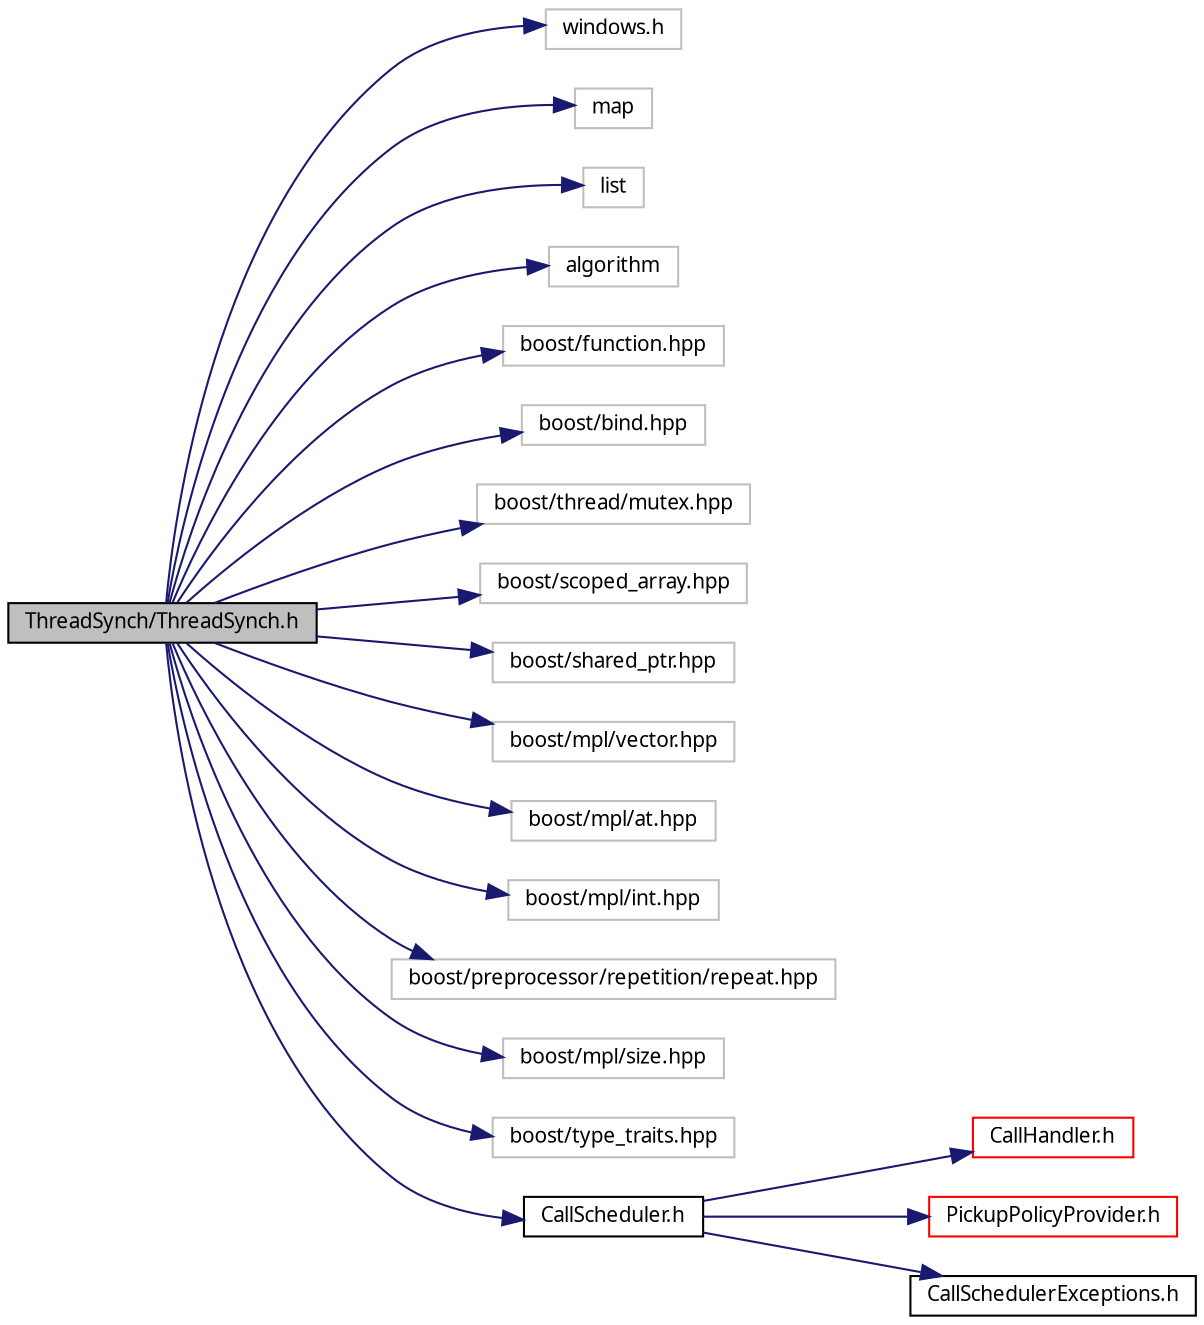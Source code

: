 digraph G
{
  edge [fontname="FreeSans.ttf",fontsize=10,labelfontname="FreeSans.ttf",labelfontsize=10];
  node [fontname="FreeSans.ttf",fontsize=10,shape=record];
  rankdir=LR;
  Node1 [label="ThreadSynch/ThreadSynch.h",height=0.2,width=0.4,color="black", fillcolor="grey75", style="filled" fontcolor="black"];
  Node1 -> Node2 [color="midnightblue",fontsize=10,style="solid",fontname="FreeSans.ttf"];
  Node2 [label="windows.h",height=0.2,width=0.4,color="grey75", fillcolor="white", style="filled"];
  Node1 -> Node3 [color="midnightblue",fontsize=10,style="solid",fontname="FreeSans.ttf"];
  Node3 [label="map",height=0.2,width=0.4,color="grey75", fillcolor="white", style="filled"];
  Node1 -> Node4 [color="midnightblue",fontsize=10,style="solid",fontname="FreeSans.ttf"];
  Node4 [label="list",height=0.2,width=0.4,color="grey75", fillcolor="white", style="filled"];
  Node1 -> Node5 [color="midnightblue",fontsize=10,style="solid",fontname="FreeSans.ttf"];
  Node5 [label="algorithm",height=0.2,width=0.4,color="grey75", fillcolor="white", style="filled"];
  Node1 -> Node6 [color="midnightblue",fontsize=10,style="solid",fontname="FreeSans.ttf"];
  Node6 [label="boost/function.hpp",height=0.2,width=0.4,color="grey75", fillcolor="white", style="filled"];
  Node1 -> Node7 [color="midnightblue",fontsize=10,style="solid",fontname="FreeSans.ttf"];
  Node7 [label="boost/bind.hpp",height=0.2,width=0.4,color="grey75", fillcolor="white", style="filled"];
  Node1 -> Node8 [color="midnightblue",fontsize=10,style="solid",fontname="FreeSans.ttf"];
  Node8 [label="boost/thread/mutex.hpp",height=0.2,width=0.4,color="grey75", fillcolor="white", style="filled"];
  Node1 -> Node9 [color="midnightblue",fontsize=10,style="solid",fontname="FreeSans.ttf"];
  Node9 [label="boost/scoped_array.hpp",height=0.2,width=0.4,color="grey75", fillcolor="white", style="filled"];
  Node1 -> Node10 [color="midnightblue",fontsize=10,style="solid",fontname="FreeSans.ttf"];
  Node10 [label="boost/shared_ptr.hpp",height=0.2,width=0.4,color="grey75", fillcolor="white", style="filled"];
  Node1 -> Node11 [color="midnightblue",fontsize=10,style="solid",fontname="FreeSans.ttf"];
  Node11 [label="boost/mpl/vector.hpp",height=0.2,width=0.4,color="grey75", fillcolor="white", style="filled"];
  Node1 -> Node12 [color="midnightblue",fontsize=10,style="solid",fontname="FreeSans.ttf"];
  Node12 [label="boost/mpl/at.hpp",height=0.2,width=0.4,color="grey75", fillcolor="white", style="filled"];
  Node1 -> Node13 [color="midnightblue",fontsize=10,style="solid",fontname="FreeSans.ttf"];
  Node13 [label="boost/mpl/int.hpp",height=0.2,width=0.4,color="grey75", fillcolor="white", style="filled"];
  Node1 -> Node14 [color="midnightblue",fontsize=10,style="solid",fontname="FreeSans.ttf"];
  Node14 [label="boost/preprocessor/repetition/repeat.hpp",height=0.2,width=0.4,color="grey75", fillcolor="white", style="filled"];
  Node1 -> Node15 [color="midnightblue",fontsize=10,style="solid",fontname="FreeSans.ttf"];
  Node15 [label="boost/mpl/size.hpp",height=0.2,width=0.4,color="grey75", fillcolor="white", style="filled"];
  Node1 -> Node16 [color="midnightblue",fontsize=10,style="solid",fontname="FreeSans.ttf"];
  Node16 [label="boost/type_traits.hpp",height=0.2,width=0.4,color="grey75", fillcolor="white", style="filled"];
  Node1 -> Node17 [color="midnightblue",fontsize=10,style="solid",fontname="FreeSans.ttf"];
  Node17 [label="CallScheduler.h",height=0.2,width=0.4,color="black", fillcolor="white", style="filled",URL="$_call_scheduler_8h.html"];
  Node17 -> Node18 [color="midnightblue",fontsize=10,style="solid",fontname="FreeSans.ttf"];
  Node18 [label="CallHandler.h",height=0.2,width=0.4,color="red", fillcolor="white", style="filled",URL="$_call_handler_8h.html"];
  Node17 -> Node19 [color="midnightblue",fontsize=10,style="solid",fontname="FreeSans.ttf"];
  Node19 [label="PickupPolicyProvider.h",height=0.2,width=0.4,color="red", fillcolor="white", style="filled",URL="$_pickup_policy_provider_8h.html"];
  Node17 -> Node20 [color="midnightblue",fontsize=10,style="solid",fontname="FreeSans.ttf"];
  Node20 [label="CallSchedulerExceptions.h",height=0.2,width=0.4,color="black", fillcolor="white", style="filled",URL="$_call_scheduler_exceptions_8h.html"];
}
